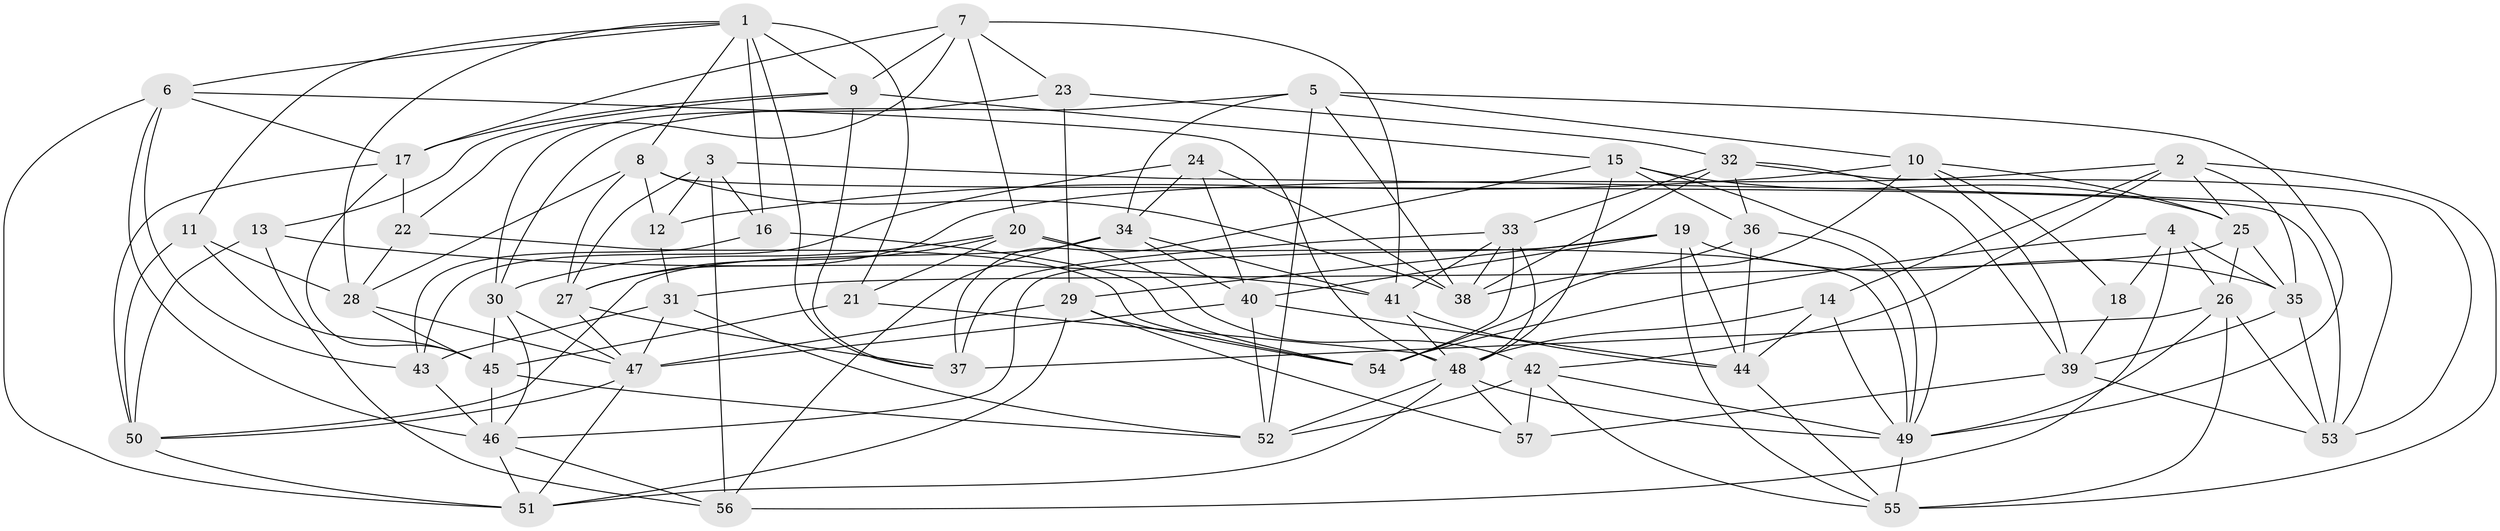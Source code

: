 // original degree distribution, {4: 1.0}
// Generated by graph-tools (version 1.1) at 2025/26/03/09/25 03:26:50]
// undirected, 57 vertices, 163 edges
graph export_dot {
graph [start="1"]
  node [color=gray90,style=filled];
  1;
  2;
  3;
  4;
  5;
  6;
  7;
  8;
  9;
  10;
  11;
  12;
  13;
  14;
  15;
  16;
  17;
  18;
  19;
  20;
  21;
  22;
  23;
  24;
  25;
  26;
  27;
  28;
  29;
  30;
  31;
  32;
  33;
  34;
  35;
  36;
  37;
  38;
  39;
  40;
  41;
  42;
  43;
  44;
  45;
  46;
  47;
  48;
  49;
  50;
  51;
  52;
  53;
  54;
  55;
  56;
  57;
  1 -- 6 [weight=1.0];
  1 -- 8 [weight=1.0];
  1 -- 9 [weight=1.0];
  1 -- 11 [weight=1.0];
  1 -- 16 [weight=1.0];
  1 -- 21 [weight=1.0];
  1 -- 28 [weight=1.0];
  1 -- 37 [weight=1.0];
  2 -- 14 [weight=1.0];
  2 -- 25 [weight=1.0];
  2 -- 27 [weight=1.0];
  2 -- 35 [weight=1.0];
  2 -- 42 [weight=1.0];
  2 -- 55 [weight=1.0];
  3 -- 12 [weight=1.0];
  3 -- 16 [weight=1.0];
  3 -- 27 [weight=1.0];
  3 -- 53 [weight=1.0];
  3 -- 56 [weight=2.0];
  4 -- 18 [weight=2.0];
  4 -- 26 [weight=1.0];
  4 -- 35 [weight=1.0];
  4 -- 54 [weight=1.0];
  4 -- 56 [weight=1.0];
  5 -- 10 [weight=1.0];
  5 -- 30 [weight=1.0];
  5 -- 34 [weight=1.0];
  5 -- 38 [weight=1.0];
  5 -- 49 [weight=1.0];
  5 -- 52 [weight=1.0];
  6 -- 17 [weight=1.0];
  6 -- 43 [weight=1.0];
  6 -- 46 [weight=1.0];
  6 -- 48 [weight=1.0];
  6 -- 51 [weight=1.0];
  7 -- 9 [weight=1.0];
  7 -- 17 [weight=1.0];
  7 -- 20 [weight=1.0];
  7 -- 22 [weight=1.0];
  7 -- 23 [weight=1.0];
  7 -- 41 [weight=1.0];
  8 -- 12 [weight=1.0];
  8 -- 27 [weight=1.0];
  8 -- 28 [weight=1.0];
  8 -- 38 [weight=1.0];
  8 -- 53 [weight=1.0];
  9 -- 13 [weight=1.0];
  9 -- 15 [weight=1.0];
  9 -- 17 [weight=1.0];
  9 -- 37 [weight=1.0];
  10 -- 12 [weight=1.0];
  10 -- 18 [weight=1.0];
  10 -- 25 [weight=1.0];
  10 -- 39 [weight=1.0];
  10 -- 54 [weight=1.0];
  11 -- 28 [weight=1.0];
  11 -- 45 [weight=1.0];
  11 -- 50 [weight=1.0];
  12 -- 31 [weight=1.0];
  13 -- 41 [weight=1.0];
  13 -- 50 [weight=1.0];
  13 -- 56 [weight=1.0];
  14 -- 44 [weight=1.0];
  14 -- 48 [weight=1.0];
  14 -- 49 [weight=1.0];
  15 -- 25 [weight=1.0];
  15 -- 36 [weight=1.0];
  15 -- 37 [weight=1.0];
  15 -- 48 [weight=1.0];
  15 -- 49 [weight=1.0];
  16 -- 43 [weight=1.0];
  16 -- 54 [weight=1.0];
  17 -- 22 [weight=1.0];
  17 -- 45 [weight=1.0];
  17 -- 50 [weight=1.0];
  18 -- 39 [weight=1.0];
  19 -- 29 [weight=1.0];
  19 -- 35 [weight=1.0];
  19 -- 40 [weight=1.0];
  19 -- 44 [weight=1.0];
  19 -- 46 [weight=1.0];
  19 -- 55 [weight=1.0];
  20 -- 21 [weight=1.0];
  20 -- 27 [weight=1.0];
  20 -- 30 [weight=1.0];
  20 -- 42 [weight=1.0];
  20 -- 49 [weight=1.0];
  21 -- 45 [weight=1.0];
  21 -- 48 [weight=1.0];
  22 -- 28 [weight=1.0];
  22 -- 54 [weight=1.0];
  23 -- 29 [weight=1.0];
  23 -- 30 [weight=1.0];
  23 -- 32 [weight=1.0];
  24 -- 34 [weight=1.0];
  24 -- 38 [weight=1.0];
  24 -- 40 [weight=1.0];
  24 -- 43 [weight=1.0];
  25 -- 26 [weight=1.0];
  25 -- 31 [weight=1.0];
  25 -- 35 [weight=1.0];
  26 -- 37 [weight=1.0];
  26 -- 49 [weight=1.0];
  26 -- 53 [weight=1.0];
  26 -- 55 [weight=1.0];
  27 -- 37 [weight=1.0];
  27 -- 47 [weight=1.0];
  28 -- 45 [weight=1.0];
  28 -- 47 [weight=1.0];
  29 -- 47 [weight=1.0];
  29 -- 51 [weight=1.0];
  29 -- 54 [weight=1.0];
  29 -- 57 [weight=1.0];
  30 -- 45 [weight=1.0];
  30 -- 46 [weight=1.0];
  30 -- 47 [weight=1.0];
  31 -- 43 [weight=2.0];
  31 -- 47 [weight=1.0];
  31 -- 52 [weight=1.0];
  32 -- 33 [weight=1.0];
  32 -- 36 [weight=1.0];
  32 -- 38 [weight=1.0];
  32 -- 39 [weight=1.0];
  32 -- 53 [weight=1.0];
  33 -- 37 [weight=1.0];
  33 -- 38 [weight=1.0];
  33 -- 41 [weight=1.0];
  33 -- 48 [weight=1.0];
  33 -- 54 [weight=1.0];
  34 -- 40 [weight=1.0];
  34 -- 41 [weight=1.0];
  34 -- 50 [weight=1.0];
  34 -- 56 [weight=1.0];
  35 -- 39 [weight=1.0];
  35 -- 53 [weight=1.0];
  36 -- 38 [weight=1.0];
  36 -- 44 [weight=1.0];
  36 -- 49 [weight=2.0];
  39 -- 53 [weight=1.0];
  39 -- 57 [weight=1.0];
  40 -- 44 [weight=1.0];
  40 -- 47 [weight=1.0];
  40 -- 52 [weight=1.0];
  41 -- 44 [weight=1.0];
  41 -- 48 [weight=1.0];
  42 -- 49 [weight=1.0];
  42 -- 52 [weight=1.0];
  42 -- 55 [weight=1.0];
  42 -- 57 [weight=1.0];
  43 -- 46 [weight=1.0];
  44 -- 55 [weight=1.0];
  45 -- 46 [weight=4.0];
  45 -- 52 [weight=1.0];
  46 -- 51 [weight=1.0];
  46 -- 56 [weight=1.0];
  47 -- 50 [weight=1.0];
  47 -- 51 [weight=1.0];
  48 -- 49 [weight=1.0];
  48 -- 51 [weight=1.0];
  48 -- 52 [weight=1.0];
  48 -- 57 [weight=1.0];
  49 -- 55 [weight=1.0];
  50 -- 51 [weight=1.0];
}
